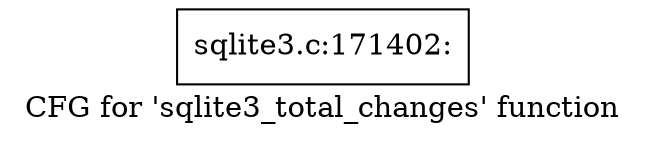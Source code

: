 digraph "CFG for 'sqlite3_total_changes' function" {
	label="CFG for 'sqlite3_total_changes' function";

	Node0x55c0f5ca9330 [shape=record,label="{sqlite3.c:171402:}"];
}

